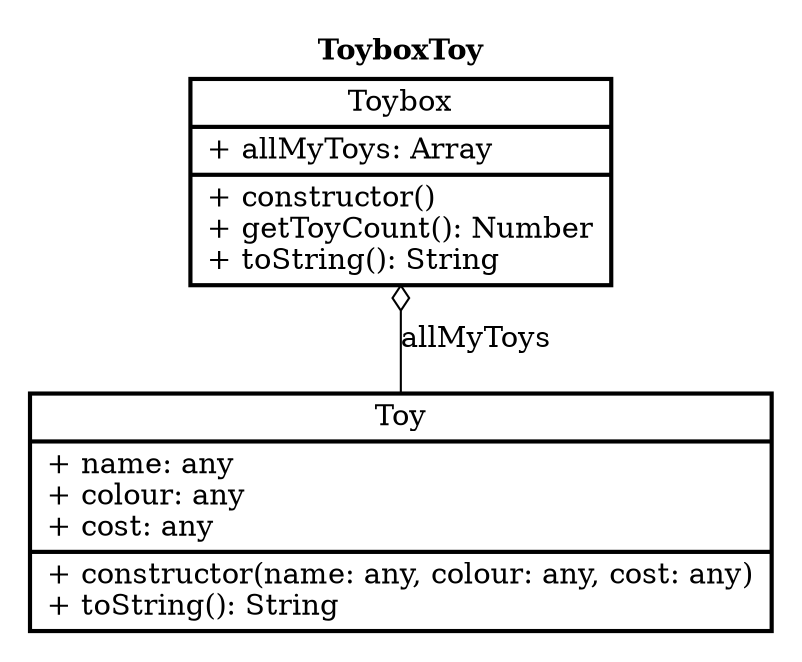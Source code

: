 digraph ToyboxToy {
label=<<b>\G</b>>
labelloc=t
pad=0.2
node [
shape=record
style=bold
]
edge [
arrowtail=none
dir=back
]
Toy [
label="{\N|+ name: any\l+ colour: any\l+ cost: any\l|+ constructor(name: any, colour: any, cost: any)\l+ toString(): String\l}"
]
Toybox [
label="{\N|+ allMyToys: Array\l|+ constructor()\l+ getToyCount(): Number\l+ toString(): String\l}"
]
Toybox -> Toy [
label="allMyToys"
arrowtail="ediamond"
]
}